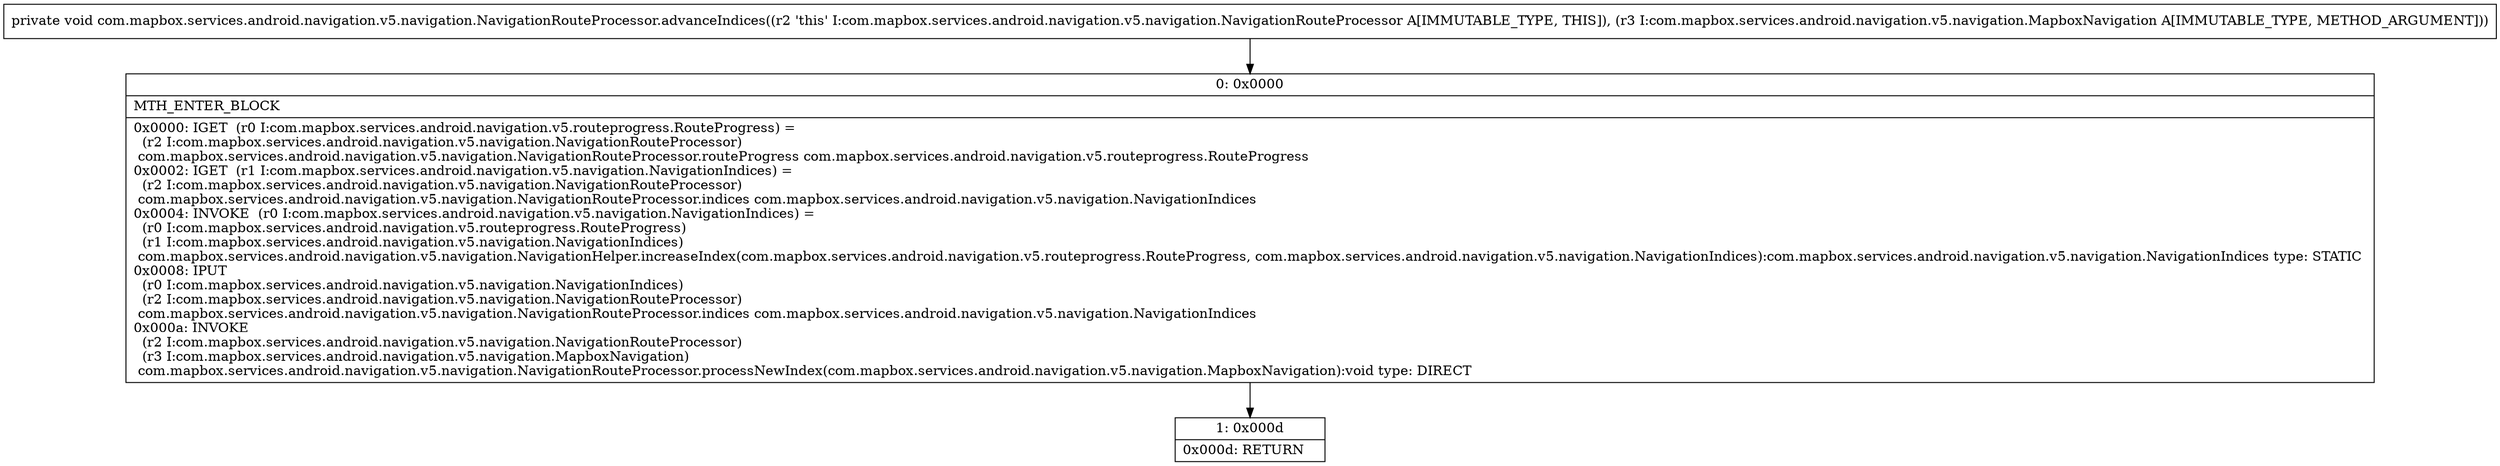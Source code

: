 digraph "CFG forcom.mapbox.services.android.navigation.v5.navigation.NavigationRouteProcessor.advanceIndices(Lcom\/mapbox\/services\/android\/navigation\/v5\/navigation\/MapboxNavigation;)V" {
Node_0 [shape=record,label="{0\:\ 0x0000|MTH_ENTER_BLOCK\l|0x0000: IGET  (r0 I:com.mapbox.services.android.navigation.v5.routeprogress.RouteProgress) = \l  (r2 I:com.mapbox.services.android.navigation.v5.navigation.NavigationRouteProcessor)\l com.mapbox.services.android.navigation.v5.navigation.NavigationRouteProcessor.routeProgress com.mapbox.services.android.navigation.v5.routeprogress.RouteProgress \l0x0002: IGET  (r1 I:com.mapbox.services.android.navigation.v5.navigation.NavigationIndices) = \l  (r2 I:com.mapbox.services.android.navigation.v5.navigation.NavigationRouteProcessor)\l com.mapbox.services.android.navigation.v5.navigation.NavigationRouteProcessor.indices com.mapbox.services.android.navigation.v5.navigation.NavigationIndices \l0x0004: INVOKE  (r0 I:com.mapbox.services.android.navigation.v5.navigation.NavigationIndices) = \l  (r0 I:com.mapbox.services.android.navigation.v5.routeprogress.RouteProgress)\l  (r1 I:com.mapbox.services.android.navigation.v5.navigation.NavigationIndices)\l com.mapbox.services.android.navigation.v5.navigation.NavigationHelper.increaseIndex(com.mapbox.services.android.navigation.v5.routeprogress.RouteProgress, com.mapbox.services.android.navigation.v5.navigation.NavigationIndices):com.mapbox.services.android.navigation.v5.navigation.NavigationIndices type: STATIC \l0x0008: IPUT  \l  (r0 I:com.mapbox.services.android.navigation.v5.navigation.NavigationIndices)\l  (r2 I:com.mapbox.services.android.navigation.v5.navigation.NavigationRouteProcessor)\l com.mapbox.services.android.navigation.v5.navigation.NavigationRouteProcessor.indices com.mapbox.services.android.navigation.v5.navigation.NavigationIndices \l0x000a: INVOKE  \l  (r2 I:com.mapbox.services.android.navigation.v5.navigation.NavigationRouteProcessor)\l  (r3 I:com.mapbox.services.android.navigation.v5.navigation.MapboxNavigation)\l com.mapbox.services.android.navigation.v5.navigation.NavigationRouteProcessor.processNewIndex(com.mapbox.services.android.navigation.v5.navigation.MapboxNavigation):void type: DIRECT \l}"];
Node_1 [shape=record,label="{1\:\ 0x000d|0x000d: RETURN   \l}"];
MethodNode[shape=record,label="{private void com.mapbox.services.android.navigation.v5.navigation.NavigationRouteProcessor.advanceIndices((r2 'this' I:com.mapbox.services.android.navigation.v5.navigation.NavigationRouteProcessor A[IMMUTABLE_TYPE, THIS]), (r3 I:com.mapbox.services.android.navigation.v5.navigation.MapboxNavigation A[IMMUTABLE_TYPE, METHOD_ARGUMENT])) }"];
MethodNode -> Node_0;
Node_0 -> Node_1;
}

